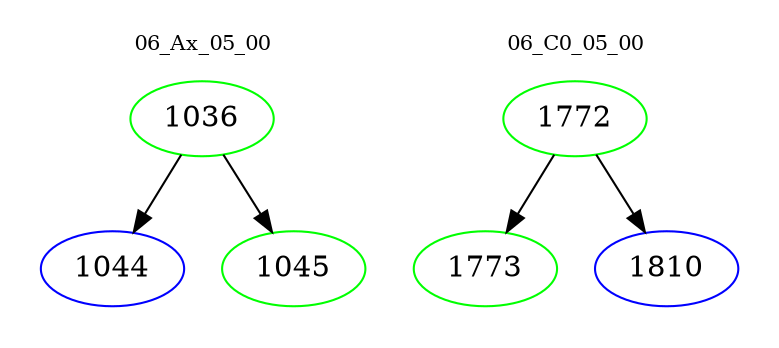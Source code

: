 digraph{
subgraph cluster_0 {
color = white
label = "06_Ax_05_00";
fontsize=10;
T0_1036 [label="1036", color="green"]
T0_1036 -> T0_1044 [color="black"]
T0_1044 [label="1044", color="blue"]
T0_1036 -> T0_1045 [color="black"]
T0_1045 [label="1045", color="green"]
}
subgraph cluster_1 {
color = white
label = "06_C0_05_00";
fontsize=10;
T1_1772 [label="1772", color="green"]
T1_1772 -> T1_1773 [color="black"]
T1_1773 [label="1773", color="green"]
T1_1772 -> T1_1810 [color="black"]
T1_1810 [label="1810", color="blue"]
}
}
